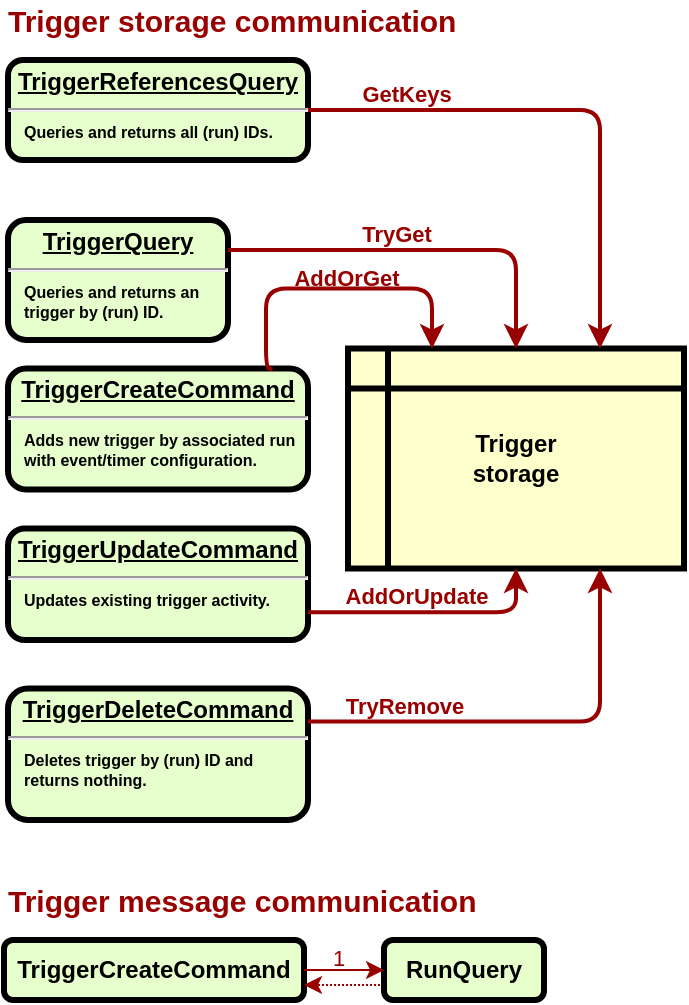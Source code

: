 <mxfile version="20.0.1" type="device"><diagram id="O3AkZb14Wh2qRlOM15xC" name="Page-1"><mxGraphModel dx="334" dy="-364" grid="1" gridSize="10" guides="1" tooltips="1" connect="1" arrows="1" fold="1" page="1" pageScale="1" pageWidth="850" pageHeight="1100" math="0" shadow="0"><root><mxCell id="0"/><mxCell id="1" parent="0"/><mxCell id="ZGWulfaFW4MRSDgDFRBq-1" value="" style="group" vertex="1" connectable="0" parent="1"><mxGeometry x="40" y="1480" width="340" height="410" as="geometry"/></mxCell><mxCell id="ZGWulfaFW4MRSDgDFRBq-2" value="" style="group" vertex="1" connectable="0" parent="ZGWulfaFW4MRSDgDFRBq-1"><mxGeometry x="2" y="30" width="338" height="380" as="geometry"/></mxCell><mxCell id="ZGWulfaFW4MRSDgDFRBq-3" value="&lt;p style=&quot;margin: 0px ; margin-top: 4px ; text-align: center ; text-decoration: underline&quot;&gt;&lt;strong&gt;TriggerCreateCommand&lt;br&gt;&lt;/strong&gt;&lt;/p&gt;&lt;hr&gt;&lt;p style=&quot;text-align: justify ; margin: 0px 0px 0px 8px ; font-size: 8px&quot;&gt;Adds new trigger by associated run&lt;/p&gt;&lt;p style=&quot;text-align: justify ; margin: 0px 0px 0px 8px ; font-size: 8px&quot;&gt;with&amp;nbsp;&lt;span style=&quot;background-color: initial;&quot;&gt;event/timer configuration.&lt;/span&gt;&lt;/p&gt;" style="verticalAlign=middle;align=center;overflow=fill;fontSize=12;fontFamily=Helvetica;html=1;rounded=1;fontStyle=1;strokeWidth=3;fillColor=#E6FFCC" vertex="1" parent="ZGWulfaFW4MRSDgDFRBq-2"><mxGeometry y="154.25" width="150" height="60.5" as="geometry"/></mxCell><mxCell id="ZGWulfaFW4MRSDgDFRBq-4" value="&lt;p style=&quot;margin: 0px ; margin-top: 4px ; text-align: center ; text-decoration: underline&quot;&gt;TriggerUpdateCommand&lt;/p&gt;&lt;hr&gt;&lt;p style=&quot;text-align: justify ; margin: 0px 0px 0px 8px ; font-size: 8px&quot;&gt;Updates existing trigger activity&lt;span style=&quot;background-color: initial;&quot;&gt;.&lt;/span&gt;&lt;/p&gt;" style="verticalAlign=middle;align=center;overflow=fill;fontSize=12;fontFamily=Helvetica;html=1;rounded=1;fontStyle=1;strokeWidth=3;fillColor=#E6FFCC" vertex="1" parent="ZGWulfaFW4MRSDgDFRBq-2"><mxGeometry y="234.25" width="150" height="55.75" as="geometry"/></mxCell><mxCell id="ZGWulfaFW4MRSDgDFRBq-5" value="&lt;p style=&quot;margin: 0px ; margin-top: 4px ; text-align: center ; text-decoration: underline&quot;&gt;TriggerDeleteCommand&lt;/p&gt;&lt;hr&gt;&lt;p style=&quot;text-align: justify ; margin: 0px 0px 0px 8px ; font-size: 8px&quot;&gt;Deletes trigger by (run) ID and&lt;/p&gt;&lt;p style=&quot;text-align: justify ; margin: 0px 0px 0px 8px ; font-size: 8px&quot;&gt;returns&amp;nbsp;&lt;span style=&quot;background-color: initial;&quot;&gt;nothing.&lt;/span&gt;&lt;/p&gt;" style="verticalAlign=middle;align=center;overflow=fill;fontSize=12;fontFamily=Helvetica;html=1;rounded=1;fontStyle=1;strokeWidth=3;fillColor=#E6FFCC" vertex="1" parent="ZGWulfaFW4MRSDgDFRBq-2"><mxGeometry y="314.25" width="150" height="65.75" as="geometry"/></mxCell><mxCell id="ZGWulfaFW4MRSDgDFRBq-6" value="&lt;p style=&quot;margin: 0px ; margin-top: 4px ; text-align: center ; text-decoration: underline&quot;&gt;&lt;strong&gt;TriggerQuery&lt;br&gt;&lt;/strong&gt;&lt;/p&gt;&lt;hr&gt;&lt;p style=&quot;text-align: justify ; margin: 0px 0px 0px 8px ; font-size: 8px&quot;&gt;&lt;span&gt;Queries and returns an&lt;/span&gt;&lt;/p&gt;&lt;p style=&quot;text-align: justify ; margin: 0px 0px 0px 8px ; font-size: 8px&quot;&gt;&lt;span&gt;trigger by (run) ID.&lt;/span&gt;&lt;br&gt;&lt;/p&gt;" style="verticalAlign=middle;align=center;overflow=fill;fontSize=12;fontFamily=Helvetica;html=1;rounded=1;fontStyle=1;strokeWidth=3;fillColor=#E6FFCC" vertex="1" parent="ZGWulfaFW4MRSDgDFRBq-2"><mxGeometry y="80" width="110" height="60" as="geometry"/></mxCell><mxCell id="ZGWulfaFW4MRSDgDFRBq-7" value="&lt;p style=&quot;margin: 4px 0px 0px ; text-align: center&quot;&gt;&lt;u&gt;TriggerReferencesQuery&lt;/u&gt;&lt;br&gt;&lt;/p&gt;&lt;hr&gt;&lt;p style=&quot;text-align: justify ; margin: 0px 0px 0px 8px ; font-size: 8px&quot;&gt;&lt;span&gt;Queries and returns all (&lt;/span&gt;&lt;span&gt;run) IDs.&lt;/span&gt;&lt;/p&gt;" style="verticalAlign=middle;align=center;overflow=fill;fontSize=12;fontFamily=Helvetica;html=1;rounded=1;fontStyle=1;strokeWidth=3;fillColor=#E6FFCC" vertex="1" parent="ZGWulfaFW4MRSDgDFRBq-2"><mxGeometry width="150" height="50" as="geometry"/></mxCell><mxCell id="ZGWulfaFW4MRSDgDFRBq-8" value="&lt;b&gt;Trigger&lt;br&gt;storage&lt;/b&gt;" style="shape=internalStorage;whiteSpace=wrap;html=1;backgroundOutline=1;fillColor=#FFFFCC;strokeColor=default;strokeWidth=3;align=center;" vertex="1" parent="ZGWulfaFW4MRSDgDFRBq-2"><mxGeometry x="170" y="144.25" width="168" height="110" as="geometry"/></mxCell><mxCell id="ZGWulfaFW4MRSDgDFRBq-9" value="" style="edgeStyle=orthogonalEdgeStyle;strokeColor=#990000;strokeWidth=2;entryX=0.5;entryY=0;entryDx=0;entryDy=0;exitX=1;exitY=0.25;exitDx=0;exitDy=0;" edge="1" parent="ZGWulfaFW4MRSDgDFRBq-2" source="ZGWulfaFW4MRSDgDFRBq-6" target="ZGWulfaFW4MRSDgDFRBq-8"><mxGeometry width="100" height="100" relative="1" as="geometry"><mxPoint x="120" y="101.33" as="sourcePoint"/><mxPoint x="278" y="107.5" as="targetPoint"/></mxGeometry></mxCell><mxCell id="ZGWulfaFW4MRSDgDFRBq-10" value="TryGet" style="edgeLabel;html=1;align=center;verticalAlign=middle;resizable=0;points=[];fontStyle=1;fontColor=#990000;labelBackgroundColor=none;" vertex="1" connectable="0" parent="ZGWulfaFW4MRSDgDFRBq-9"><mxGeometry x="0.204" y="-1" relative="1" as="geometry"><mxPoint x="-33" y="-9" as="offset"/></mxGeometry></mxCell><mxCell id="ZGWulfaFW4MRSDgDFRBq-11" value="" style="edgeStyle=orthogonalEdgeStyle;strokeColor=#990000;strokeWidth=2;exitX=0.882;exitY=0.003;exitDx=0;exitDy=0;entryX=0.25;entryY=0;entryDx=0;entryDy=0;exitPerimeter=0;" edge="1" parent="ZGWulfaFW4MRSDgDFRBq-2" source="ZGWulfaFW4MRSDgDFRBq-3" target="ZGWulfaFW4MRSDgDFRBq-8"><mxGeometry width="100" height="100" relative="1" as="geometry"><mxPoint x="182.34" y="185.15" as="sourcePoint"/><mxPoint x="250" y="184.25" as="targetPoint"/><Array as="points"><mxPoint x="129" y="114.25"/><mxPoint x="212" y="114.25"/></Array></mxGeometry></mxCell><mxCell id="ZGWulfaFW4MRSDgDFRBq-12" value="AddOrGet" style="edgeLabel;html=1;align=center;verticalAlign=middle;resizable=0;points=[];fontStyle=1;fontColor=#990000;labelBackgroundColor=none;" vertex="1" connectable="0" parent="ZGWulfaFW4MRSDgDFRBq-11"><mxGeometry x="0.204" y="-1" relative="1" as="geometry"><mxPoint x="-11" y="-7" as="offset"/></mxGeometry></mxCell><mxCell id="ZGWulfaFW4MRSDgDFRBq-13" value="" style="edgeStyle=orthogonalEdgeStyle;strokeColor=#990000;strokeWidth=2;exitX=1;exitY=0.75;exitDx=0;exitDy=0;entryX=0.5;entryY=1;entryDx=0;entryDy=0;" edge="1" parent="ZGWulfaFW4MRSDgDFRBq-2" source="ZGWulfaFW4MRSDgDFRBq-4" target="ZGWulfaFW4MRSDgDFRBq-8"><mxGeometry width="100" height="100" relative="1" as="geometry"><mxPoint x="170" y="264.26" as="sourcePoint"/><mxPoint x="260" y="264.25" as="targetPoint"/></mxGeometry></mxCell><mxCell id="ZGWulfaFW4MRSDgDFRBq-14" value="AddOrUpdate" style="edgeLabel;html=1;align=center;verticalAlign=middle;resizable=0;points=[];fontStyle=1;fontColor=#990000;labelBackgroundColor=none;" vertex="1" connectable="0" parent="ZGWulfaFW4MRSDgDFRBq-13"><mxGeometry x="0.204" y="-1" relative="1" as="geometry"><mxPoint x="-22" y="-9" as="offset"/></mxGeometry></mxCell><mxCell id="ZGWulfaFW4MRSDgDFRBq-15" value="" style="edgeStyle=orthogonalEdgeStyle;strokeColor=#990000;strokeWidth=2;entryX=0.75;entryY=0;entryDx=0;entryDy=0;exitX=1;exitY=0.5;exitDx=0;exitDy=0;" edge="1" parent="ZGWulfaFW4MRSDgDFRBq-2" source="ZGWulfaFW4MRSDgDFRBq-7" target="ZGWulfaFW4MRSDgDFRBq-8"><mxGeometry width="100" height="100" relative="1" as="geometry"><mxPoint x="180" y="30" as="sourcePoint"/><mxPoint x="210" y="151" as="targetPoint"/></mxGeometry></mxCell><mxCell id="ZGWulfaFW4MRSDgDFRBq-16" value="GetKeys" style="edgeLabel;html=1;align=center;verticalAlign=middle;resizable=0;points=[];fontStyle=1;fontColor=#990000;labelBackgroundColor=none;" vertex="1" connectable="0" parent="ZGWulfaFW4MRSDgDFRBq-15"><mxGeometry x="0.204" y="-1" relative="1" as="geometry"><mxPoint x="-96" y="-22" as="offset"/></mxGeometry></mxCell><mxCell id="ZGWulfaFW4MRSDgDFRBq-17" value="" style="edgeStyle=orthogonalEdgeStyle;strokeColor=#990000;strokeWidth=2;exitX=1;exitY=0.25;exitDx=0;exitDy=0;entryX=0.75;entryY=1;entryDx=0;entryDy=0;" edge="1" parent="ZGWulfaFW4MRSDgDFRBq-2" source="ZGWulfaFW4MRSDgDFRBq-5" target="ZGWulfaFW4MRSDgDFRBq-8"><mxGeometry width="100" height="100" relative="1" as="geometry"><mxPoint x="170" y="342.72" as="sourcePoint"/><mxPoint x="250" y="342.25" as="targetPoint"/></mxGeometry></mxCell><mxCell id="ZGWulfaFW4MRSDgDFRBq-18" value="TryRemove" style="edgeLabel;html=1;align=center;verticalAlign=middle;resizable=0;points=[];fontStyle=1;fontColor=#990000;labelBackgroundColor=none;" vertex="1" connectable="0" parent="ZGWulfaFW4MRSDgDFRBq-17"><mxGeometry x="0.204" y="-1" relative="1" as="geometry"><mxPoint x="-86" y="-9" as="offset"/></mxGeometry></mxCell><mxCell id="ZGWulfaFW4MRSDgDFRBq-19" value="Trigger storage communication" style="text;html=1;align=left;verticalAlign=middle;resizable=0;points=[];autosize=1;strokeColor=none;fillColor=none;fontStyle=1;fontSize=15;fontColor=#990000;" vertex="1" parent="ZGWulfaFW4MRSDgDFRBq-1"><mxGeometry width="240" height="20" as="geometry"/></mxCell><mxCell id="ZGWulfaFW4MRSDgDFRBq-20" value="" style="group" vertex="1" connectable="0" parent="1"><mxGeometry x="40" y="1920" width="270" height="60" as="geometry"/></mxCell><mxCell id="ZGWulfaFW4MRSDgDFRBq-21" value="" style="group" vertex="1" connectable="0" parent="ZGWulfaFW4MRSDgDFRBq-20"><mxGeometry y="30" width="270" height="30" as="geometry"/></mxCell><mxCell id="ZGWulfaFW4MRSDgDFRBq-22" value="&lt;b&gt;TriggerCreateCommand&lt;/b&gt;" style="rounded=1;whiteSpace=wrap;html=1;fontColor=#000000;strokeColor=default;strokeWidth=3;fillColor=#E6FFCC;" vertex="1" parent="ZGWulfaFW4MRSDgDFRBq-21"><mxGeometry width="150" height="30" as="geometry"/></mxCell><mxCell id="ZGWulfaFW4MRSDgDFRBq-23" style="edgeStyle=orthogonalEdgeStyle;rounded=0;orthogonalLoop=1;jettySize=auto;html=1;exitX=0;exitY=0.75;exitDx=0;exitDy=0;entryX=1;entryY=0.75;entryDx=0;entryDy=0;dashed=1;dashPattern=1 1;strokeColor=#990000;" edge="1" parent="ZGWulfaFW4MRSDgDFRBq-21" source="ZGWulfaFW4MRSDgDFRBq-24" target="ZGWulfaFW4MRSDgDFRBq-22"><mxGeometry relative="1" as="geometry"/></mxCell><mxCell id="ZGWulfaFW4MRSDgDFRBq-24" value="&lt;b&gt;RunQuery&lt;/b&gt;" style="rounded=1;whiteSpace=wrap;html=1;fontColor=#000000;strokeColor=default;strokeWidth=3;fillColor=#E6FFCC;" vertex="1" parent="ZGWulfaFW4MRSDgDFRBq-21"><mxGeometry x="190" width="80" height="30" as="geometry"/></mxCell><mxCell id="ZGWulfaFW4MRSDgDFRBq-25" value="" style="edgeStyle=orthogonalEdgeStyle;rounded=0;orthogonalLoop=1;jettySize=auto;html=1;strokeColor=#990000;" edge="1" parent="ZGWulfaFW4MRSDgDFRBq-21" source="ZGWulfaFW4MRSDgDFRBq-22" target="ZGWulfaFW4MRSDgDFRBq-24"><mxGeometry relative="1" as="geometry"/></mxCell><mxCell id="ZGWulfaFW4MRSDgDFRBq-26" value="1" style="edgeLabel;html=1;align=center;verticalAlign=middle;resizable=0;points=[];fontColor=#990000;labelBackgroundColor=none;" vertex="1" connectable="0" parent="ZGWulfaFW4MRSDgDFRBq-25"><mxGeometry x="-0.309" y="1" relative="1" as="geometry"><mxPoint x="3" y="-5" as="offset"/></mxGeometry></mxCell><mxCell id="ZGWulfaFW4MRSDgDFRBq-27" value="Trigger message communication" style="text;html=1;align=left;verticalAlign=middle;resizable=0;points=[];autosize=1;strokeColor=none;fillColor=none;fontStyle=1;fontSize=15;fontColor=#990000;" vertex="1" parent="ZGWulfaFW4MRSDgDFRBq-20"><mxGeometry width="250" height="20" as="geometry"/></mxCell></root></mxGraphModel></diagram></mxfile>